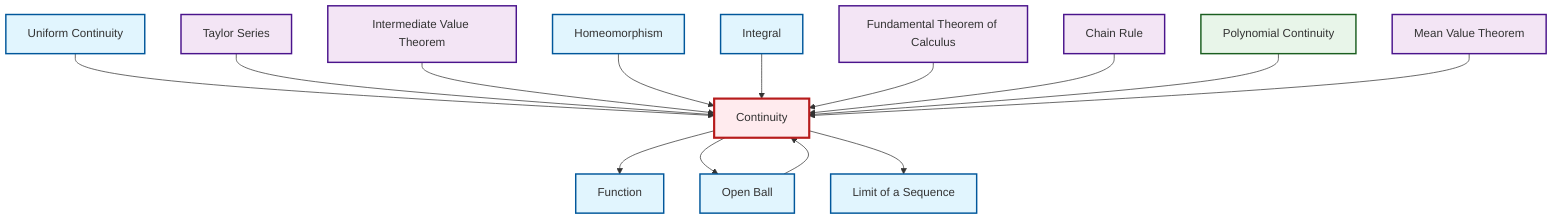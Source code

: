 graph TD
    classDef definition fill:#e1f5fe,stroke:#01579b,stroke-width:2px
    classDef theorem fill:#f3e5f5,stroke:#4a148c,stroke-width:2px
    classDef axiom fill:#fff3e0,stroke:#e65100,stroke-width:2px
    classDef example fill:#e8f5e9,stroke:#1b5e20,stroke-width:2px
    classDef current fill:#ffebee,stroke:#b71c1c,stroke-width:3px
    def-uniform-continuity["Uniform Continuity"]:::definition
    thm-mean-value["Mean Value Theorem"]:::theorem
    ex-polynomial-continuity["Polynomial Continuity"]:::example
    def-function["Function"]:::definition
    thm-taylor-series["Taylor Series"]:::theorem
    thm-chain-rule["Chain Rule"]:::theorem
    def-open-ball["Open Ball"]:::definition
    def-continuity["Continuity"]:::definition
    thm-intermediate-value["Intermediate Value Theorem"]:::theorem
    thm-fundamental-calculus["Fundamental Theorem of Calculus"]:::theorem
    def-homeomorphism["Homeomorphism"]:::definition
    def-limit["Limit of a Sequence"]:::definition
    def-integral["Integral"]:::definition
    def-open-ball --> def-continuity
    def-uniform-continuity --> def-continuity
    thm-taylor-series --> def-continuity
    thm-intermediate-value --> def-continuity
    def-continuity --> def-function
    def-continuity --> def-open-ball
    def-homeomorphism --> def-continuity
    def-continuity --> def-limit
    def-integral --> def-continuity
    thm-fundamental-calculus --> def-continuity
    thm-chain-rule --> def-continuity
    ex-polynomial-continuity --> def-continuity
    thm-mean-value --> def-continuity
    class def-continuity current